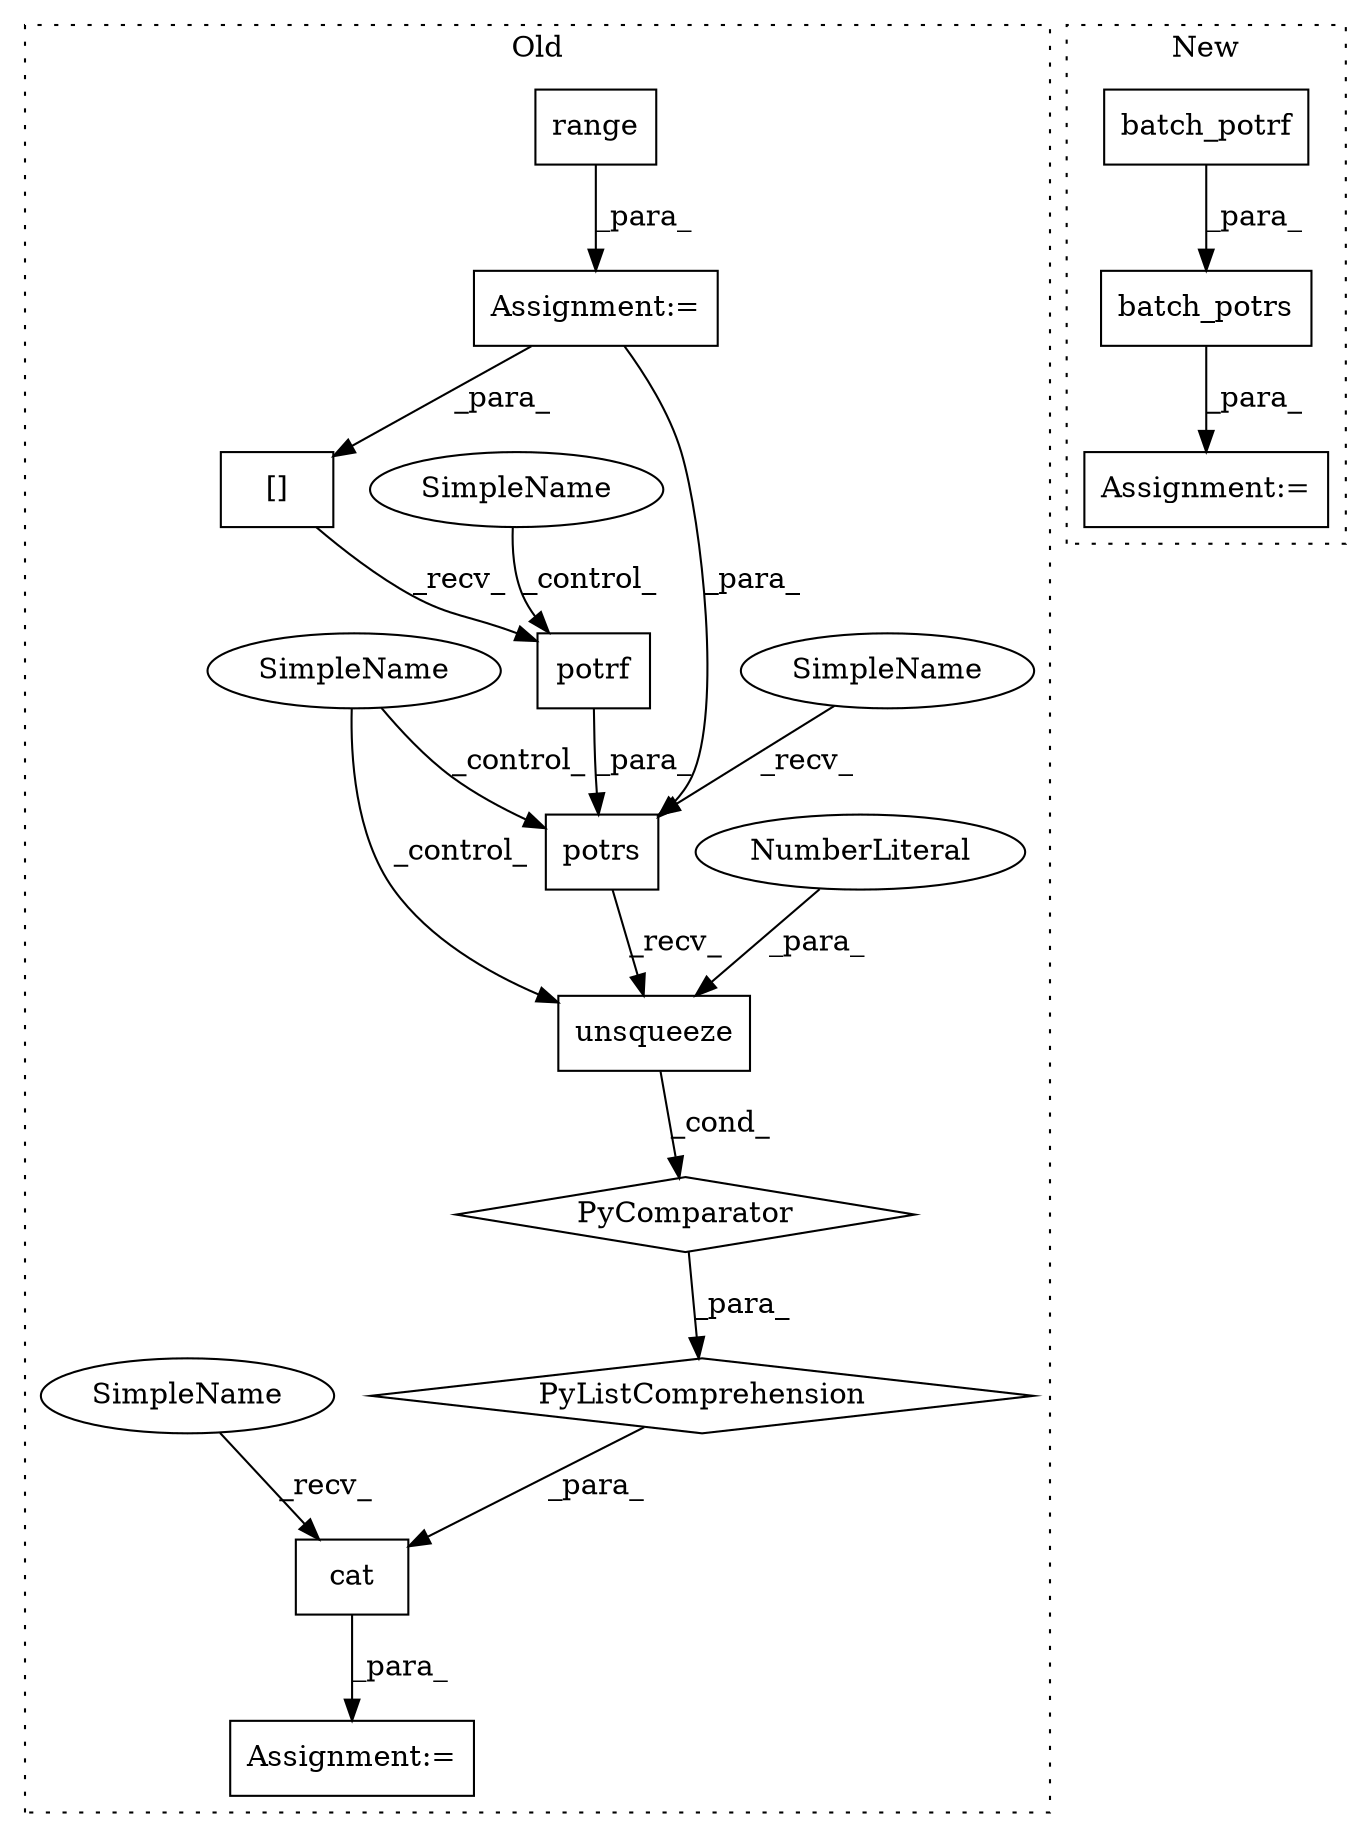 digraph G {
subgraph cluster0 {
1 [label="PyComparator" a="113" s="2598" l="24" shape="diamond"];
3 [label="unsqueeze" a="32" s="2528,2539" l="10,1" shape="box"];
4 [label="NumberLiteral" a="34" s="2538" l="1" shape="ellipse"];
5 [label="potrf" a="32" s="2354" l="7" shape="box"];
6 [label="[]" a="2" s="2344,2352" l="7,1" shape="box"];
7 [label="range" a="32" s="2439,2446" l="6,1" shape="box"];
8 [label="PyListComprehension" a="109" s="2493" l="137" shape="diamond"];
9 [label="cat" a="32" s="2478,2630" l="15,-5" shape="box"];
10 [label="Assignment:=" a="7" s="2471" l="1" shape="box"];
12 [label="Assignment:=" a="7" s="2432" l="24" shape="box"];
13 [label="potrs" a="32" s="2499,2526" l="6,1" shape="box"];
15 [label="SimpleName" a="42" s="2451" l="5" shape="ellipse"];
16 [label="SimpleName" a="42" s="2617" l="5" shape="ellipse"];
17 [label="SimpleName" a="42" s="2493" l="5" shape="ellipse"];
18 [label="SimpleName" a="42" s="2472" l="5" shape="ellipse"];
label = "Old";
style="dotted";
}
subgraph cluster1 {
2 [label="batch_potrs" a="32" s="2417,2444" l="12,1" shape="box"];
11 [label="Assignment:=" a="7" s="2416" l="1" shape="box"];
14 [label="batch_potrf" a="32" s="2385,2403" l="12,1" shape="box"];
label = "New";
style="dotted";
}
1 -> 8 [label="_para_"];
2 -> 11 [label="_para_"];
3 -> 1 [label="_cond_"];
4 -> 3 [label="_para_"];
5 -> 13 [label="_para_"];
6 -> 5 [label="_recv_"];
7 -> 12 [label="_para_"];
8 -> 9 [label="_para_"];
9 -> 10 [label="_para_"];
12 -> 13 [label="_para_"];
12 -> 6 [label="_para_"];
13 -> 3 [label="_recv_"];
14 -> 2 [label="_para_"];
15 -> 5 [label="_control_"];
16 -> 3 [label="_control_"];
16 -> 13 [label="_control_"];
17 -> 13 [label="_recv_"];
18 -> 9 [label="_recv_"];
}